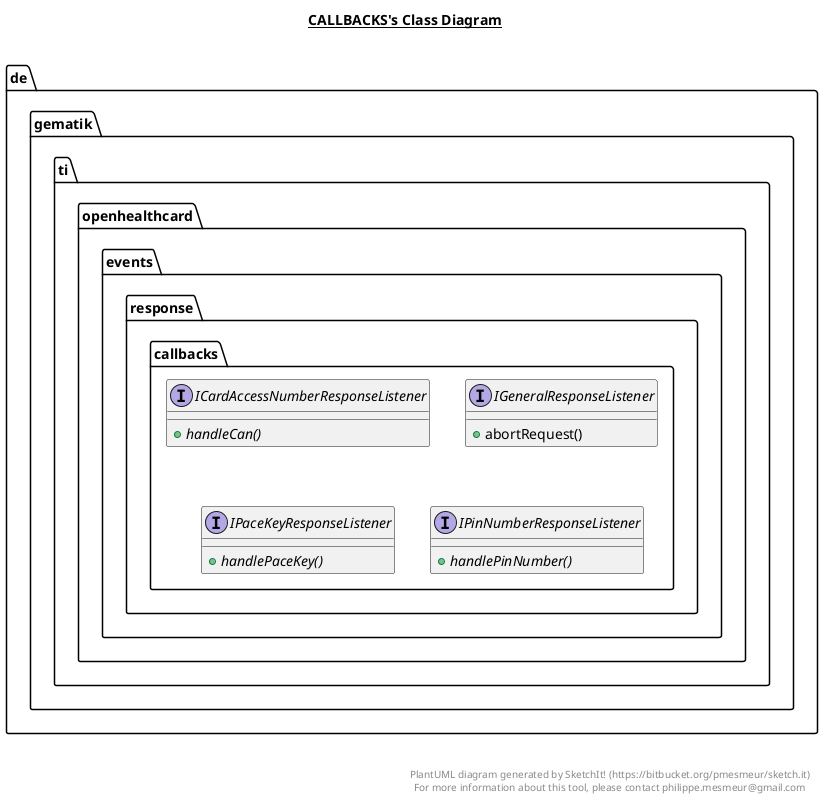 @startuml

title __CALLBACKS's Class Diagram__\n

  namespace de.gematik.ti.openhealthcard.events.response.callbacks {
    interface de.gematik.ti.openhealthcard.events.response.callbacks.ICardAccessNumberResponseListener {
        {abstract} + handleCan()
    }
  }
  

  namespace de.gematik.ti.openhealthcard.events.response.callbacks {
    interface de.gematik.ti.openhealthcard.events.response.callbacks.IGeneralResponseListener {
        + abortRequest()
    }
  }
  

  namespace de.gematik.ti.openhealthcard.events.response.callbacks {
    interface de.gematik.ti.openhealthcard.events.response.callbacks.IPaceKeyResponseListener {
        {abstract} + handlePaceKey()
    }
  }
  

  namespace de.gematik.ti.openhealthcard.events.response.callbacks {
    interface de.gematik.ti.openhealthcard.events.response.callbacks.IPinNumberResponseListener {
        {abstract} + handlePinNumber()
    }
  }
  



right footer


PlantUML diagram generated by SketchIt! (https://bitbucket.org/pmesmeur/sketch.it)
For more information about this tool, please contact philippe.mesmeur@gmail.com
endfooter

@enduml
